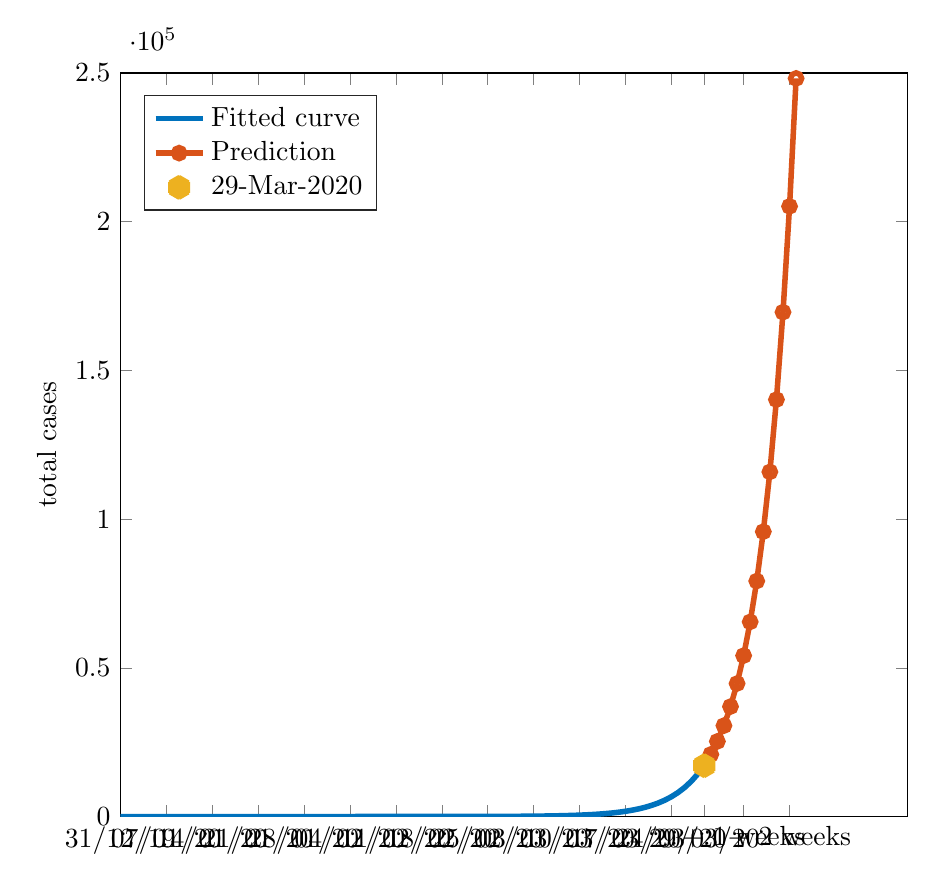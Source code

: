 % This file was created by matlab2tikz.
% Minimal pgfplots version: 1.3
%
\definecolor{mycolor1}{rgb}{0.0,0.447,0.741}%
\definecolor{mycolor2}{rgb}{0.85,0.325,0.098}%
\definecolor{mycolor3}{rgb}{0.929,0.694,0.125}%
%
\begin{tikzpicture}

\begin{axis}[%
width=10cm,
height=9.442cm,
at={(0cm,0cm)},
scale only axis,
xmin=0,
xmax=120,
xtick={0,7,14,21,28,35,42,49,56,63,70,77,84,89,95,102},
xticklabels={{31/12/19},{07/01/20},{14/01/20},{21/01/20},{28/01/20},{04/02/20},{11/02/20},{18/02/20},{25/02/20},{03/03/20},{10/03/20},{17/03/20},{24/03/20},{29/03/20},{+ 1 weeks},{+ 2 weeks}},
ymin=0,
ymax=250000,
ylabel={total cases},
legend style={at={(0.03,0.97)},anchor=north west,legend cell align=left,align=left,draw=white!15!black}
]
\addplot [color=mycolor1,solid,line width=2.0pt]
  table[row sep=crcr]{%
0	0.001\\
1	0.001\\
2	0.001\\
3	0.001\\
4	0.002\\
5	0.002\\
6	0.002\\
7	0.003\\
8	0.003\\
9	0.004\\
10	0.005\\
11	0.006\\
12	0.007\\
13	0.009\\
14	0.011\\
15	0.013\\
16	0.016\\
17	0.019\\
18	0.023\\
19	0.028\\
20	0.034\\
21	0.041\\
22	0.05\\
23	0.06\\
24	0.073\\
25	0.088\\
26	0.106\\
27	0.129\\
28	0.156\\
29	0.188\\
30	0.228\\
31	0.276\\
32	0.334\\
33	0.404\\
34	0.488\\
35	0.591\\
36	0.715\\
37	0.865\\
38	1.046\\
39	1.265\\
40	1.531\\
41	1.852\\
42	2.24\\
43	2.71\\
44	3.279\\
45	3.966\\
46	4.798\\
47	5.805\\
48	7.022\\
49	8.495\\
50	10.277\\
51	12.433\\
52	15.04\\
53	18.195\\
54	22.012\\
55	26.629\\
56	32.214\\
57	38.971\\
58	47.146\\
59	57.035\\
60	68.998\\
61	83.471\\
62	100.979\\
63	122.16\\
64	147.783\\
65	178.781\\
66	216.282\\
67	261.647\\
68	316.529\\
69	382.922\\
70	463.242\\
71	560.408\\
72	677.956\\
73	820.16\\
74	992.192\\
75	1200.308\\
76	1452.077\\
77	1756.656\\
78	2125.122\\
79	2570.874\\
80	3110.125\\
81	3762.486\\
82	4551.682\\
83	5506.415\\
84	6661.407\\
85	8058.663\\
86	9748.999\\
87	11793.89\\
88	14267.704\\
89	17260.411\\
};
\addlegendentry{Fitted curve};

\addplot [color=mycolor2,solid,line width=2.0pt,mark=o,mark options={solid}]
  table[row sep=crcr]{%
89	17260\\
90	20881\\
91	25261\\
92	30559\\
93	36969\\
94	44724\\
95	54104\\
96	65453\\
97	79182\\
98	95791\\
99	115883\\
100	140190\\
101	169596\\
102	205169\\
103	248204\\
};
\addlegendentry{Prediction};

\addplot [color=mycolor3,line width=8.0pt,only marks,mark=asterisk,mark options={solid}]
  table[row sep=crcr]{%
89	17089\\
};
\addlegendentry{29-Mar-2020};

\end{axis}
\end{tikzpicture}%